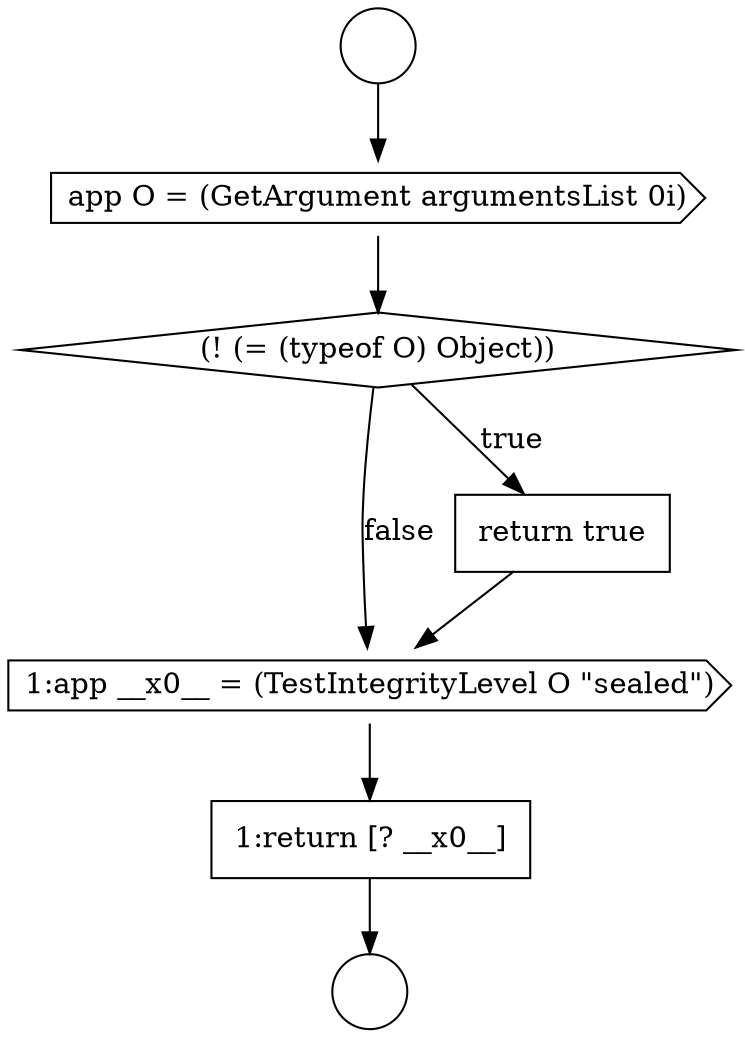 digraph {
  node0 [shape=circle label=" " color="black" fillcolor="white" style=filled]
  node5 [shape=cds, label=<<font color="black">1:app __x0__ = (TestIntegrityLevel O &quot;sealed&quot;)</font>> color="black" fillcolor="white" style=filled]
  node1 [shape=circle label=" " color="black" fillcolor="white" style=filled]
  node6 [shape=none, margin=0, label=<<font color="black">
    <table border="0" cellborder="1" cellspacing="0" cellpadding="10">
      <tr><td align="left">1:return [? __x0__]</td></tr>
    </table>
  </font>> color="black" fillcolor="white" style=filled]
  node2 [shape=cds, label=<<font color="black">app O = (GetArgument argumentsList 0i)</font>> color="black" fillcolor="white" style=filled]
  node3 [shape=diamond, label=<<font color="black">(! (= (typeof O) Object))</font>> color="black" fillcolor="white" style=filled]
  node4 [shape=none, margin=0, label=<<font color="black">
    <table border="0" cellborder="1" cellspacing="0" cellpadding="10">
      <tr><td align="left">return true</td></tr>
    </table>
  </font>> color="black" fillcolor="white" style=filled]
  node5 -> node6 [ color="black"]
  node0 -> node2 [ color="black"]
  node4 -> node5 [ color="black"]
  node6 -> node1 [ color="black"]
  node2 -> node3 [ color="black"]
  node3 -> node4 [label=<<font color="black">true</font>> color="black"]
  node3 -> node5 [label=<<font color="black">false</font>> color="black"]
}
